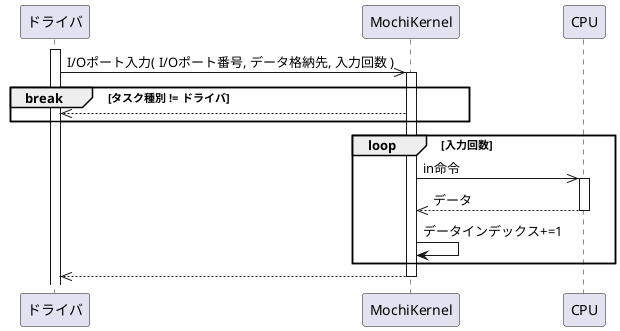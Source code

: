 @startuml

participant "ドライバ"    as driver
participant "MochiKernel" as kernel
participant "CPU"         as cpu
activate driver

driver ->> kernel: I/Oポート入力( I/Oポート番号, データ格納先, 入力回数 )
activate kernel

break タスク種別 != ドライバ
    driver <<-- kernel:
end break

loop 入力回数
    kernel ->> cpu: in命令
    activate cpu
    kernel <<-- cpu: データ
    deactivate cpu
    kernel -> kernel: データインデックス+=1
end loop

driver <<-- kernel:
deactivate kernel

@enduml
